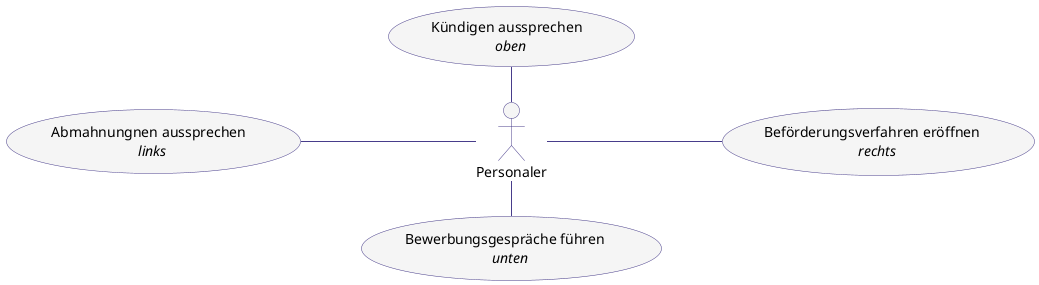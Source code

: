 @startuml
skinparam DefaultFontName "Lucida Sans Typewriter"

skinparam UseCase{
    BorderColor DarkSlateBlue
    BackgroundColor whitesmoke
}
skinparam Note{
    BorderColor DarkSlateBlue
    BackgroundColor LightYellow
}

skinparam Actor{
    BorderColor DarkSlateBlue
    BackgroundColor whitesmoke
}

skinparam ArrowColor DarkSlateBlue

'wie immer wurde die Richtung gedreht:
left to right direction

actor :Personaler: as personaler

'nach oben dann mit nur einem Bindestrich:
(Kündigen aussprechen \n <i> oben </i>)- personaler 

'nach unten durch vertauschen von Akteurin und UseCase
personaler - (Bewerbungsgespräche führen  \n <i> unten </i>)

'seitlich nach rechts mit zwei Strichen
personaler -- (Beförderungsverfahren eröffnen  \n <i> rechts </i>)

'seitlich nach links mit Vertauschten Positionen
(Abmahnungnen aussprechen \n <i> links </i>) -- personaler

@enduml

